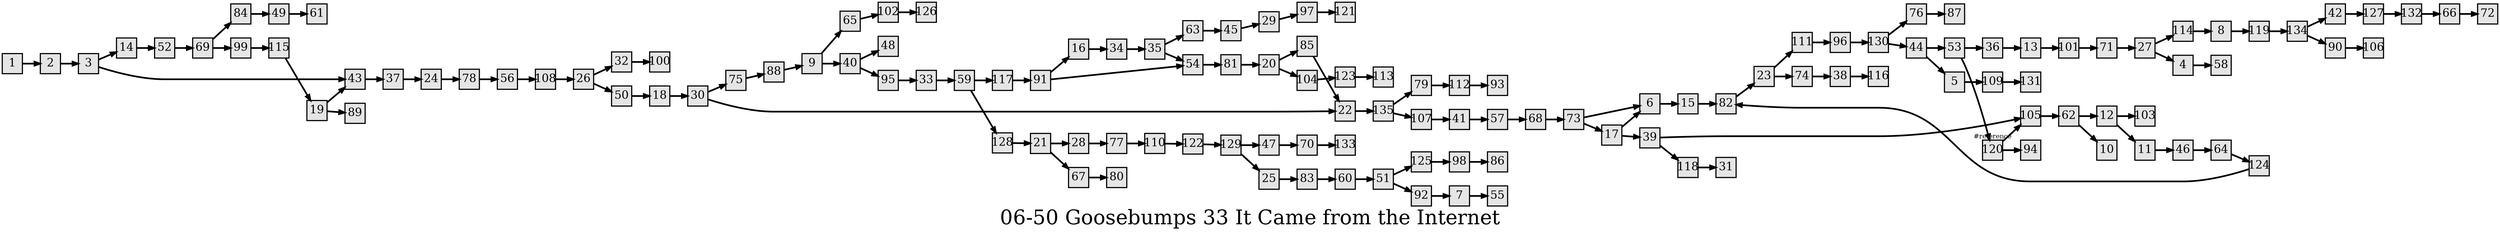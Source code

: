 digraph g{
  graph [ label="06-50 Goosebumps 33 It Came from the Internet" rankdir=LR, ordering=out, fontsize=36, nodesep="0.35", ranksep="0.45"];
  node  [shape=rect, penwidth=2, fontsize=20, style=filled, fillcolor=grey90, margin="0,0", labelfloat=true, regular=true, fixedsize=true];
  edge  [labelfloat=true, penwidth=3, fontsize=12];
  // ---;
  // group  : Katz;
  // id     : 06-50;
  // gbid   : 1231;
  // series : Give Yourself Goosebumps;
  // title  : It Came from the Internet;
  // author : R.L. Stine;
  // credit:;
  // - name : Yee-Ann Wong;
  // role : encoder;
  // date : 2017-08-31;
  // - name : Jeremy Douglass;
  // role : editor;
  // date : 2017-10-19;
  // render:;
  // - name   : small;
  // styles : gvStyles-small.txt;
  // engine : dot;
  // comment: >;
  
  // ---;
  
  // From | To | Label;
  
  1 -> 2;
  2 -> 3;
  3 -> 14;
  3 -> 43;
  4 -> 58;
  5 -> 109;
  6 -> 15;
  7 -> 55;
  8 -> 119;
  9 -> 65;
  9 -> 40;
  11 -> 46;
  12 -> 103;
  12 -> 11;
  13 -> 101;
  14 -> 52;
  15 -> 82;
  16 -> 34;
  17 -> 6;
  17 -> 39;
  18 -> 30;
  19 -> 43;
  19 -> 89;
  20 -> 85;
  20 -> 104;
  21 -> 28;
  21 -> 67;
  22 -> 135;
  23 -> 111;
  23 -> 74;
  24 -> 78;
  25 -> 83;
  26 -> 32;
  26 -> 50;
  27 -> 114;
  27 -> 4;
  28 -> 77;
  29 -> 97;
  30 -> 75;
  30 -> 22;
  32 -> 100;
  33 -> 59;
  34 -> 35;
  35 -> 63;
  35 -> 54;
  36 -> 13;
  37 -> 24;
  38 -> 116;
  39 -> 105;
  39 -> 118;
  40 -> 48;
  40 -> 95;
  41 -> 57;
  42 -> 127;
  43 -> 37;
  44 -> 53;
  44 -> 5;
  45 -> 29;
  46 -> 64;
  47 -> 70;
  49 -> 61;
  50 -> 18;
  51 -> 125;
  51 -> 92;
  52 -> 69;
  53 -> 36;
  53 -> 120;
  54 -> 81;
  56 -> 108;
  57 -> 68;
  59 -> 117;
  59 -> 128;
  60 -> 51;
  62 -> 12;
  62 -> 10;
  63 -> 45;
  64 -> 124;
  65 -> 102;
  66 -> 72;
  67 -> 80;
  68 -> 73;
  69 -> 84;
  69 -> 99;
  70 -> 133;
  71 -> 27;
  73 -> 6;
  73 -> 17;
  74 -> 38;
  75 -> 88;
  76 -> 87;
  77 -> 110;
  78 -> 56;
  79 -> 112;
  81 -> 20;
  82 -> 23;
  83 -> 60;
  84 -> 49;
  85 -> 22;
  88 -> 9;
  90 -> 106;
  91 -> 16;
  91 -> 54;
  92 -> 7;
  95 -> 33;
  96 -> 130;
  97 -> 121;
  98 -> 86;
  99 -> 115;
  110 -> 122;
  101 -> 71;
  102 -> 126;
  104 -> 123;
  105 -> 62;
  107 -> 41;
  108 -> 26;
  109 -> 131;
  111 -> 96;
  112 -> 93;
  114 -> 8;
  115 -> 19;
  117 -> 91;
  118 -> 31;
  119 -> 134;
  120 -> 105	[ xlabel="#reference" ];
  120 -> 94;
  122 -> 129;
  123 -> 113;
  124 -> 82;
  125 -> 98;
  127 -> 132;
  128 -> 21;
  129 -> 47;
  129 -> 25;
  130 -> 76;
  130 -> 44;
  132 -> 66;
  134 -> 42;
  134 -> 90;
  135 -> 79;
  135 -> 107;
}

